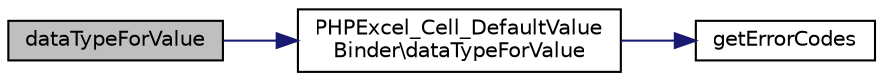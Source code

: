 digraph "dataTypeForValue"
{
  edge [fontname="Helvetica",fontsize="10",labelfontname="Helvetica",labelfontsize="10"];
  node [fontname="Helvetica",fontsize="10",shape=record];
  rankdir="LR";
  Node11 [label="dataTypeForValue",height=0.2,width=0.4,color="black", fillcolor="grey75", style="filled", fontcolor="black"];
  Node11 -> Node12 [color="midnightblue",fontsize="10",style="solid",fontname="Helvetica"];
  Node12 [label="PHPExcel_Cell_DefaultValue\lBinder\\dataTypeForValue",height=0.2,width=0.4,color="black", fillcolor="white", style="filled",URL="$class_p_h_p_excel___cell___default_value_binder.html#a779f35d7fc18291a8baa94b38c1766a5"];
  Node12 -> Node13 [color="midnightblue",fontsize="10",style="solid",fontname="Helvetica"];
  Node13 [label="getErrorCodes",height=0.2,width=0.4,color="black", fillcolor="white", style="filled",URL="$class_p_h_p_excel___cell___data_type.html#ad1d6c60806448503d9b9159e2846e16c"];
}
